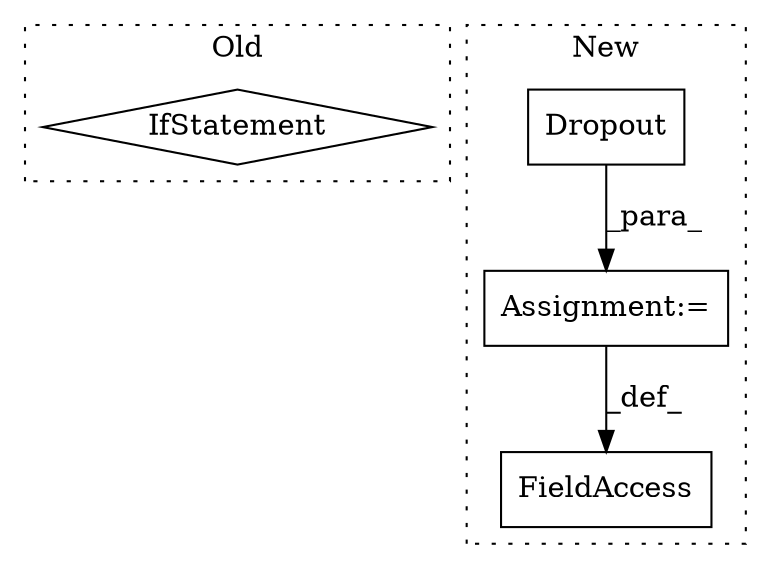digraph G {
subgraph cluster0 {
1 [label="IfStatement" a="25" s="1160,1226" l="4,2" shape="diamond"];
label = "Old";
style="dotted";
}
subgraph cluster1 {
2 [label="Dropout" a="32" s="1594,1619" l="8,1" shape="box"];
3 [label="Assignment:=" a="7" s="1593" l="1" shape="box"];
4 [label="FieldAccess" a="22" s="1571" l="22" shape="box"];
label = "New";
style="dotted";
}
2 -> 3 [label="_para_"];
3 -> 4 [label="_def_"];
}